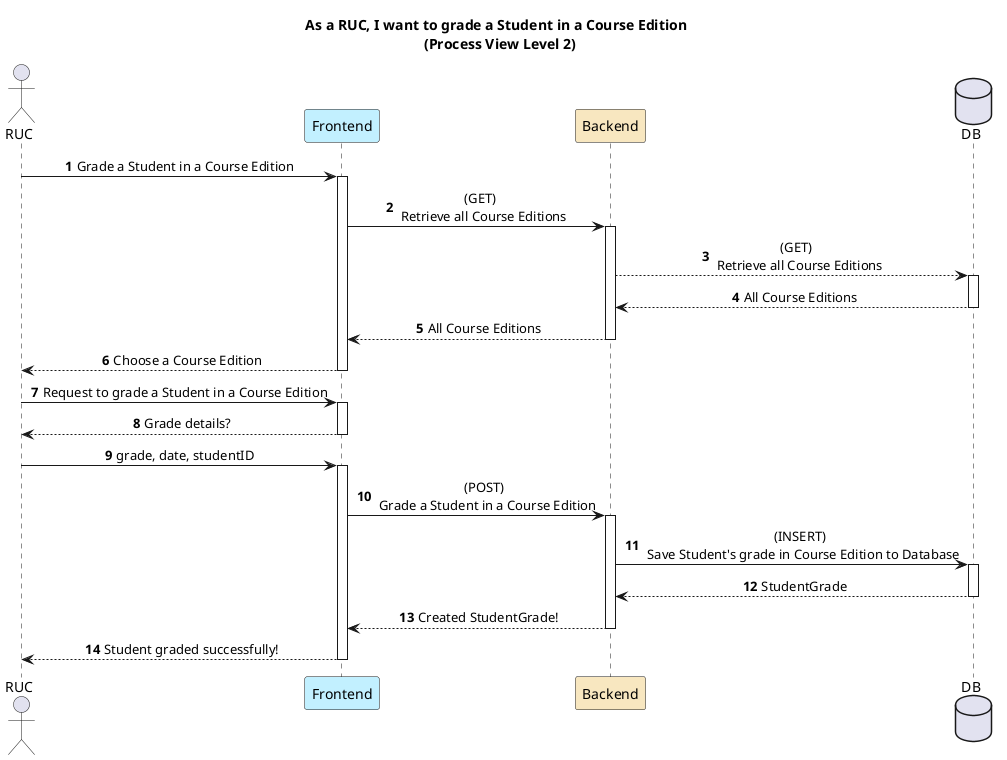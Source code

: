 @startuml

autonumber
title As a RUC, I want to grade a Student in a Course Edition \n (Process View Level 2)

skinparam sequencemessagealign center

actor RUC as RUC
participant "Frontend" as FE #application
participant "Backend" as BE #strategy
database DB


''RUC -> FE: Grade a Student in a Course Edition
''activate FE
''FE --> RUC: Grade details?
''RUC -> FE: grade, date, studentID
''FE --> RUC : Which Course Edition?
''deactivate FE

RUC -> FE : Grade a Student in a Course Edition
activate FE
FE -> BE : (GET) \n Retrieve all Course Editions
activate BE
BE --> DB : (GET) \n Retrieve all Course Editions
activate DB
DB --> BE : All Course Editions
deactivate DB
BE --> FE : All Course Editions
deactivate BE
FE --> RUC : Choose a Course Edition
deactivate FE

RUC -> FE : Request to grade a Student in a Course Edition
activate FE
FE --> RUC: Grade details?
deactivate FE
RUC -> FE: grade, date, studentID
activate FE
FE -> BE : (POST) \n Grade a Student in a Course Edition
activate BE
BE -> DB: (INSERT) \n Save Student's grade in Course Edition to Database
activate DB
DB --> BE: StudentGrade
deactivate DB
BE --> FE: Created StudentGrade!
deactivate BE
FE --> RUC: Student graded successfully!
deactivate FE


@enduml